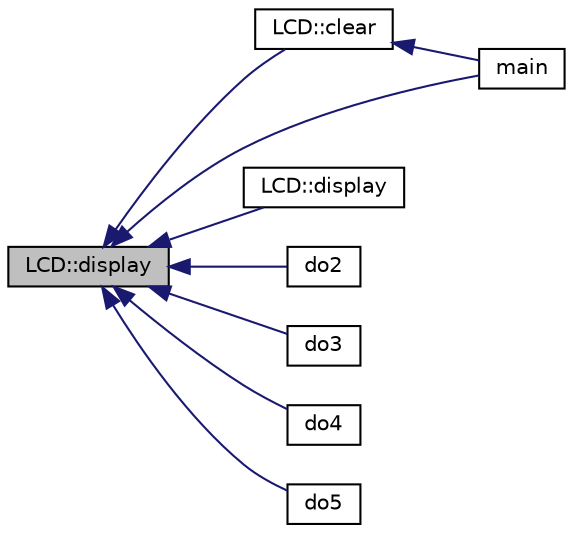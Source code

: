 digraph G
{
  edge [fontname="Helvetica",fontsize="10",labelfontname="Helvetica",labelfontsize="10"];
  node [fontname="Helvetica",fontsize="10",shape=record];
  rankdir=LR;
  Node1 [label="LCD::display",height=0.2,width=0.4,color="black", fillcolor="grey75", style="filled" fontcolor="black"];
  Node1 -> Node2 [dir=back,color="midnightblue",fontsize="10",style="solid",fontname="Helvetica"];
  Node2 [label="LCD::clear",height=0.2,width=0.4,color="black", fillcolor="white", style="filled",URL="$class_l_c_d.html#aca6cd9e401283d5fa4917d53260b3ba9"];
  Node2 -> Node3 [dir=back,color="midnightblue",fontsize="10",style="solid",fontname="Helvetica"];
  Node3 [label="main",height=0.2,width=0.4,color="black", fillcolor="white", style="filled",URL="$main_8cpp.html#ae66f6b31b5ad750f1fe042a706a4e3d4"];
  Node1 -> Node4 [dir=back,color="midnightblue",fontsize="10",style="solid",fontname="Helvetica"];
  Node4 [label="LCD::display",height=0.2,width=0.4,color="black", fillcolor="white", style="filled",URL="$class_l_c_d.html#ac0d73080423795794990d2a22aafc51d"];
  Node1 -> Node5 [dir=back,color="midnightblue",fontsize="10",style="solid",fontname="Helvetica"];
  Node5 [label="do2",height=0.2,width=0.4,color="black", fillcolor="white", style="filled",URL="$main_8cpp.html#a5e67f55cfd7e3158b2b2546cd9ca54b3"];
  Node1 -> Node6 [dir=back,color="midnightblue",fontsize="10",style="solid",fontname="Helvetica"];
  Node6 [label="do3",height=0.2,width=0.4,color="black", fillcolor="white", style="filled",URL="$main_8cpp.html#a5e89833f0920f367cbe4d2d8d11eb5df"];
  Node1 -> Node7 [dir=back,color="midnightblue",fontsize="10",style="solid",fontname="Helvetica"];
  Node7 [label="do4",height=0.2,width=0.4,color="black", fillcolor="white", style="filled",URL="$main_8cpp.html#acf8f34a996019d2c71dcee8ca5063ff0"];
  Node1 -> Node8 [dir=back,color="midnightblue",fontsize="10",style="solid",fontname="Helvetica"];
  Node8 [label="do5",height=0.2,width=0.4,color="black", fillcolor="white", style="filled",URL="$main_8cpp.html#a8f60589010499fe865fba026721dcb02"];
  Node1 -> Node3 [dir=back,color="midnightblue",fontsize="10",style="solid",fontname="Helvetica"];
}
